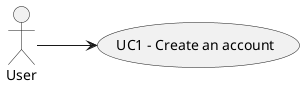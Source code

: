 @startuml

left to right direction
actor User

usecase UC1 as "UC1 - Create an account"
User --> UC1

@enduml